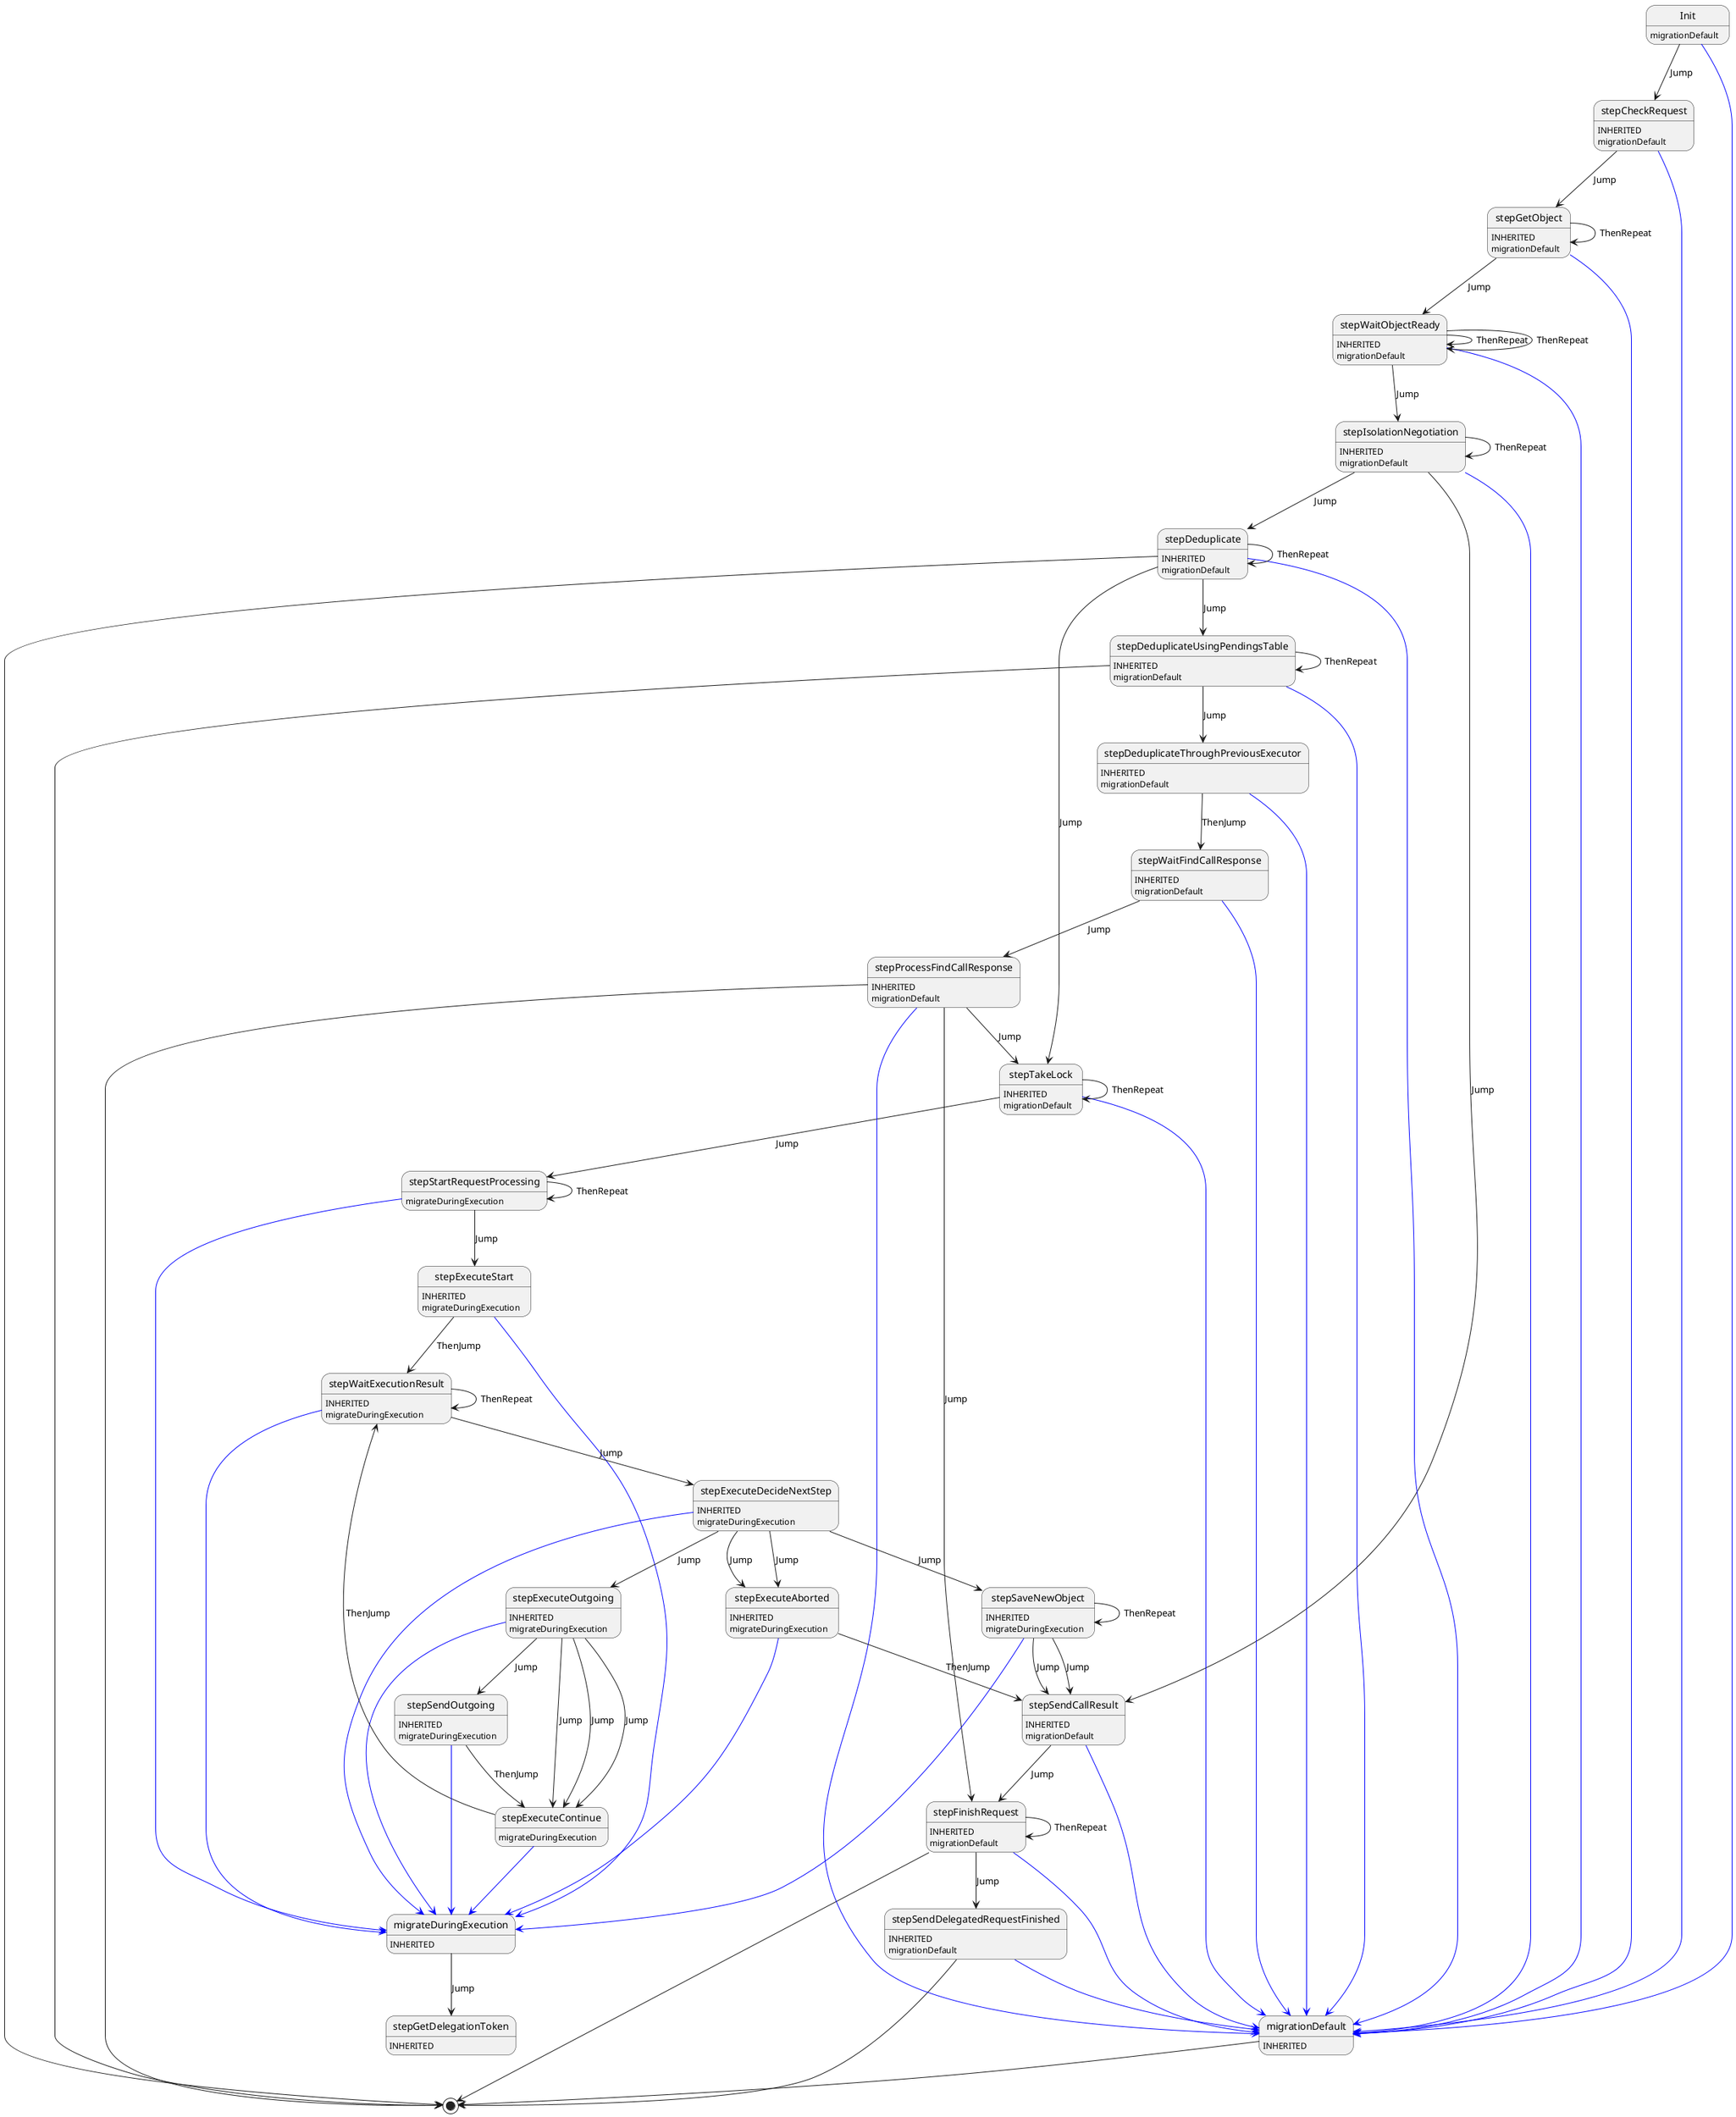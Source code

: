 @startuml
Init : migrationDefault
Init -[#blue]-> migrationDefault
Init --> stepCheckRequest : Jump
migrationDefault : INHERITED
migrationDefault --> [*]
stepCheckRequest : INHERITED
stepCheckRequest : migrationDefault
stepCheckRequest -[#blue]-> migrationDefault
stepCheckRequest --> stepGetObject : Jump
stepGetObject : INHERITED
stepGetObject : migrationDefault
stepGetObject -[#blue]-> migrationDefault
stepGetObject --> stepWaitObjectReady : Jump
stepGetObject --> stepGetObject : ThenRepeat
stepWaitObjectReady : INHERITED
stepWaitObjectReady : migrationDefault
stepWaitObjectReady -[#blue]-> migrationDefault
stepWaitObjectReady --> stepIsolationNegotiation : Jump
stepWaitObjectReady --> stepWaitObjectReady : ThenRepeat
stepWaitObjectReady --> stepWaitObjectReady : ThenRepeat
stepIsolationNegotiation : INHERITED
stepIsolationNegotiation : migrationDefault
stepIsolationNegotiation -[#blue]-> migrationDefault
stepIsolationNegotiation --> stepSendCallResult : Jump
stepIsolationNegotiation --> stepDeduplicate : Jump
stepIsolationNegotiation --> stepIsolationNegotiation : ThenRepeat
stepSendCallResult : INHERITED
stepSendCallResult : migrationDefault
stepSendCallResult -[#blue]-> migrationDefault
stepSendCallResult --> stepFinishRequest : Jump
stepDeduplicate : INHERITED
stepDeduplicate : migrationDefault
stepDeduplicate -[#blue]-> migrationDefault
stepDeduplicate --> stepDeduplicateUsingPendingsTable : Jump
stepDeduplicate --> stepTakeLock : Jump
stepDeduplicate --> [*]
stepDeduplicate --> stepDeduplicate : ThenRepeat
stepFinishRequest : INHERITED
stepFinishRequest : migrationDefault
stepFinishRequest -[#blue]-> migrationDefault
stepFinishRequest --> stepSendDelegatedRequestFinished : Jump
stepFinishRequest --> [*]
stepFinishRequest --> stepFinishRequest : ThenRepeat
stepDeduplicateUsingPendingsTable : INHERITED
stepDeduplicateUsingPendingsTable : migrationDefault
stepDeduplicateUsingPendingsTable -[#blue]-> migrationDefault
stepDeduplicateUsingPendingsTable --> stepDeduplicateThroughPreviousExecutor : Jump
stepDeduplicateUsingPendingsTable --> [*]
stepDeduplicateUsingPendingsTable --> stepDeduplicateUsingPendingsTable : ThenRepeat
stepTakeLock : INHERITED
stepTakeLock : migrationDefault
stepTakeLock -[#blue]-> migrationDefault
stepTakeLock --> stepStartRequestProcessing : Jump
stepTakeLock --> stepTakeLock : ThenRepeat
stepSendDelegatedRequestFinished : INHERITED
stepSendDelegatedRequestFinished : migrationDefault
stepSendDelegatedRequestFinished -[#blue]-> migrationDefault
stepSendDelegatedRequestFinished --> [*]
stepDeduplicateThroughPreviousExecutor : INHERITED
stepDeduplicateThroughPreviousExecutor : migrationDefault
stepDeduplicateThroughPreviousExecutor -[#blue]-> migrationDefault
stepDeduplicateThroughPreviousExecutor --> stepWaitFindCallResponse : ThenJump
stepStartRequestProcessing : migrateDuringExecution
stepStartRequestProcessing -[#blue]-> migrateDuringExecution
stepStartRequestProcessing --> stepExecuteStart : Jump
stepStartRequestProcessing --> stepStartRequestProcessing : ThenRepeat
stepWaitFindCallResponse : INHERITED
stepWaitFindCallResponse : migrationDefault
stepWaitFindCallResponse -[#blue]-> migrationDefault
stepWaitFindCallResponse --> stepProcessFindCallResponse : Jump
migrateDuringExecution : INHERITED
migrateDuringExecution --> stepGetDelegationToken : Jump
stepExecuteStart : INHERITED
stepExecuteStart : migrateDuringExecution
stepExecuteStart -[#blue]-> migrateDuringExecution
stepExecuteStart --> stepWaitExecutionResult : ThenJump
stepProcessFindCallResponse : INHERITED
stepProcessFindCallResponse : migrationDefault
stepProcessFindCallResponse -[#blue]-> migrationDefault
stepProcessFindCallResponse --> stepFinishRequest : Jump
stepProcessFindCallResponse --> stepTakeLock : Jump
stepProcessFindCallResponse --> [*]
stepGetDelegationToken : INHERITED
stepWaitExecutionResult : INHERITED
stepWaitExecutionResult : migrateDuringExecution
stepWaitExecutionResult -[#blue]-> migrateDuringExecution
stepWaitExecutionResult --> stepExecuteDecideNextStep : Jump
stepWaitExecutionResult --> stepWaitExecutionResult : ThenRepeat
stepExecuteDecideNextStep : INHERITED
stepExecuteDecideNextStep : migrateDuringExecution
stepExecuteDecideNextStep -[#blue]-> migrateDuringExecution
stepExecuteDecideNextStep --> stepSaveNewObject : Jump
stepExecuteDecideNextStep --> stepExecuteAborted : Jump
stepExecuteDecideNextStep --> stepExecuteAborted : Jump
stepExecuteDecideNextStep --> stepExecuteOutgoing : Jump
stepSaveNewObject : INHERITED
stepSaveNewObject : migrateDuringExecution
stepSaveNewObject -[#blue]-> migrateDuringExecution
stepSaveNewObject --> stepSendCallResult : Jump
stepSaveNewObject --> stepSendCallResult : Jump
stepSaveNewObject --> stepSaveNewObject : ThenRepeat
stepExecuteAborted : INHERITED
stepExecuteAborted : migrateDuringExecution
stepExecuteAborted -[#blue]-> migrateDuringExecution
stepExecuteAborted --> stepSendCallResult : ThenJump
stepExecuteOutgoing : INHERITED
stepExecuteOutgoing : migrateDuringExecution
stepExecuteOutgoing -[#blue]-> migrateDuringExecution
stepExecuteOutgoing --> stepExecuteContinue : Jump
stepExecuteOutgoing --> stepExecuteContinue : Jump
stepExecuteOutgoing --> stepSendOutgoing : Jump
stepExecuteOutgoing --> stepExecuteContinue : Jump
stepExecuteContinue : migrateDuringExecution
stepExecuteContinue -[#blue]-> migrateDuringExecution
stepExecuteContinue --> stepWaitExecutionResult : ThenJump
stepSendOutgoing : INHERITED
stepSendOutgoing : migrateDuringExecution
stepSendOutgoing -[#blue]-> migrateDuringExecution
stepSendOutgoing --> stepExecuteContinue : ThenJump
@enduml
